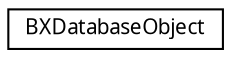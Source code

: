digraph "Graphical Class Hierarchy"
{
  edge [fontname="LucidaGrande",fontsize="10",labelfontname="LucidaGrande",labelfontsize="10"];
  node [fontname="LucidaGrande",fontsize="10",shape=record];
  rankdir="LR";
  Node1 [label="BXDatabaseObject",height=0.2,width=0.4,color="black", fillcolor="white", style="filled",URL="$interface_b_x_database_object.html",tooltip="A class that represents a single row in a database table. "];
}
